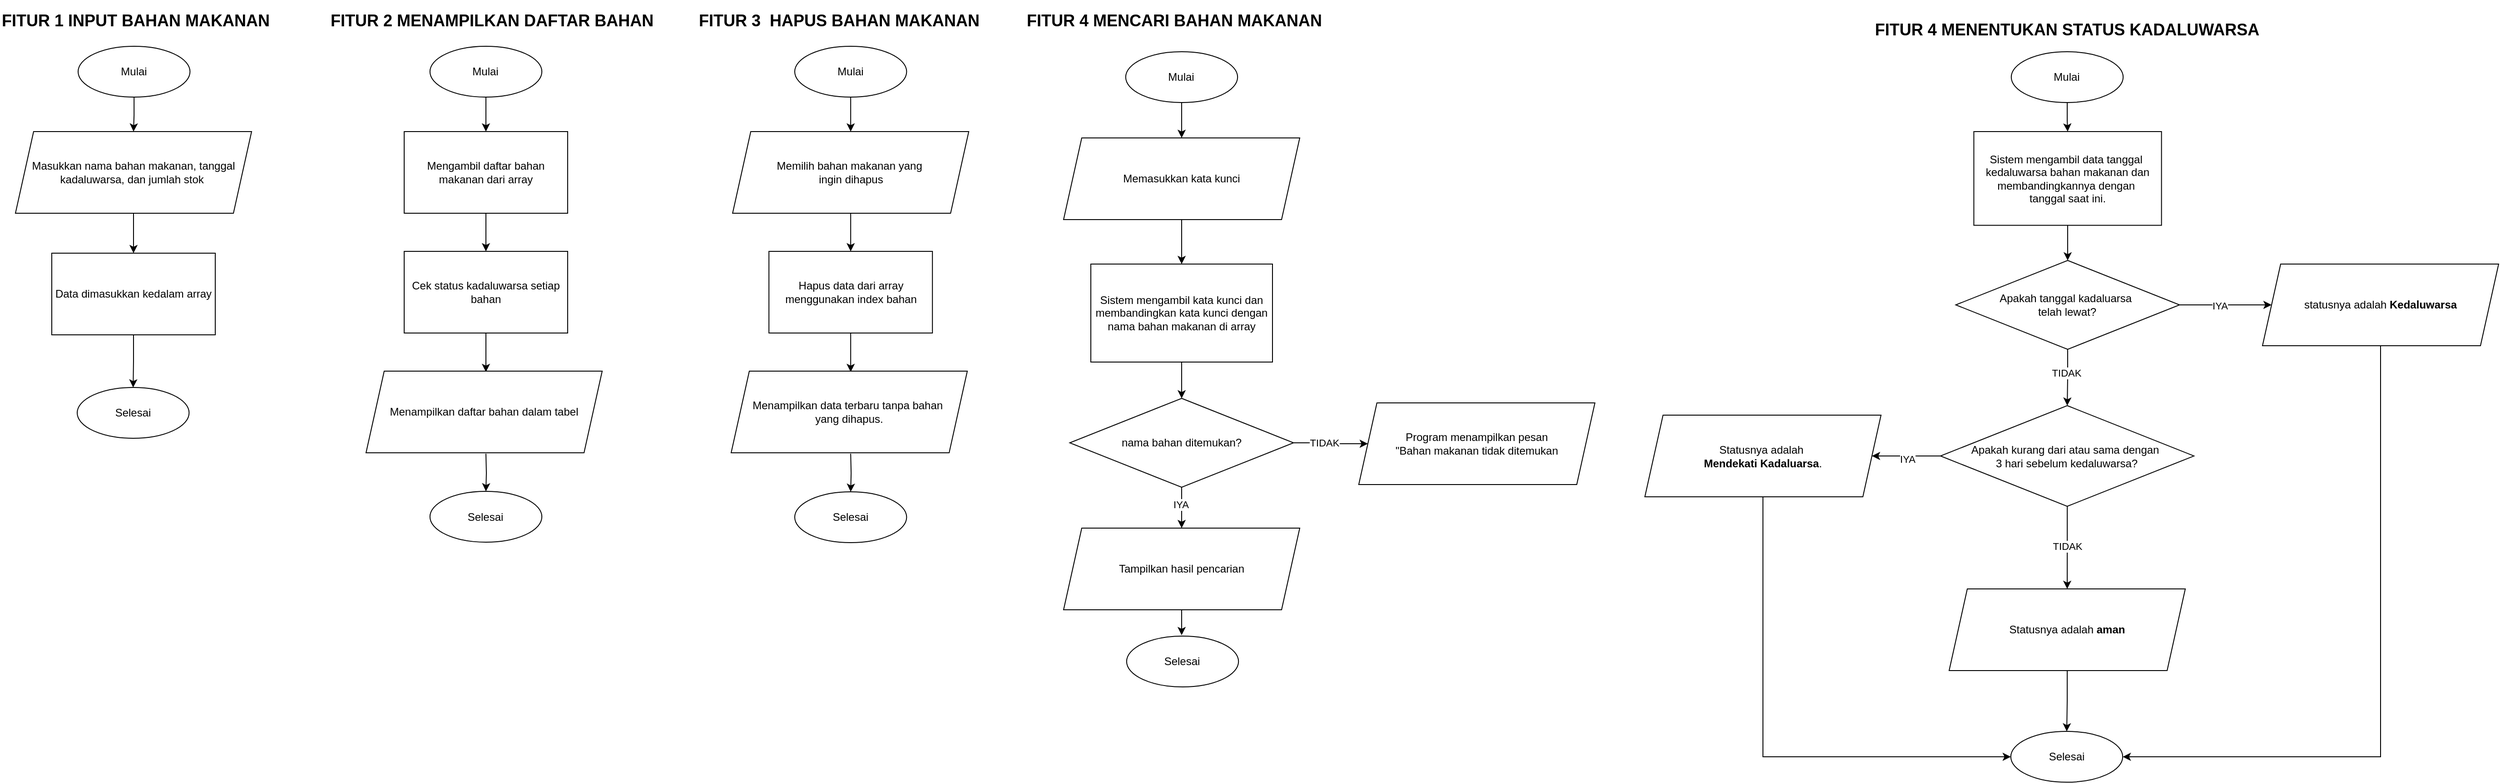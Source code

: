 <mxfile version="24.8.9">
  <diagram name="Halaman-1" id="tubBhJw3JJx4dtEUxwo_">
    <mxGraphModel dx="1278" dy="1458" grid="1" gridSize="10" guides="1" tooltips="1" connect="1" arrows="1" fold="1" page="1" pageScale="1" pageWidth="827" pageHeight="1169" math="0" shadow="0">
      <root>
        <mxCell id="0" />
        <mxCell id="1" parent="0" />
        <mxCell id="05znYk8Q_HuLaMp4aP0s-10" value="" style="edgeStyle=orthogonalEdgeStyle;rounded=0;orthogonalLoop=1;jettySize=auto;html=1;" parent="1" source="05znYk8Q_HuLaMp4aP0s-1" target="05znYk8Q_HuLaMp4aP0s-5" edge="1">
          <mxGeometry relative="1" as="geometry" />
        </mxCell>
        <mxCell id="05znYk8Q_HuLaMp4aP0s-1" value="Mulai" style="ellipse;whiteSpace=wrap;html=1;" parent="1" vertex="1">
          <mxGeometry x="265" y="94" width="123.2" height="56" as="geometry" />
        </mxCell>
        <mxCell id="05znYk8Q_HuLaMp4aP0s-2" value="&lt;h1 style=&quot;margin-top: 0px;&quot;&gt;&lt;font style=&quot;font-size: 18px;&quot;&gt;FITUR 1 INPUT BAHAN MAKANAN&lt;/font&gt;&lt;/h1&gt;" style="text;html=1;whiteSpace=wrap;overflow=hidden;rounded=0;" parent="1" vertex="1">
          <mxGeometry x="179" y="43" width="303" height="47" as="geometry" />
        </mxCell>
        <mxCell id="05znYk8Q_HuLaMp4aP0s-11" value="" style="edgeStyle=orthogonalEdgeStyle;rounded=0;orthogonalLoop=1;jettySize=auto;html=1;" parent="1" source="05znYk8Q_HuLaMp4aP0s-5" target="05znYk8Q_HuLaMp4aP0s-8" edge="1">
          <mxGeometry relative="1" as="geometry" />
        </mxCell>
        <mxCell id="05znYk8Q_HuLaMp4aP0s-5" value="Masukkan nama bahan makanan, tanggal kadaluwarsa, dan jumlah stok&amp;nbsp;" style="shape=parallelogram;perimeter=parallelogramPerimeter;whiteSpace=wrap;html=1;fixedSize=1;" parent="1" vertex="1">
          <mxGeometry x="196" y="188" width="260" height="90" as="geometry" />
        </mxCell>
        <mxCell id="05znYk8Q_HuLaMp4aP0s-12" value="" style="edgeStyle=orthogonalEdgeStyle;rounded=0;orthogonalLoop=1;jettySize=auto;html=1;" parent="1" source="05znYk8Q_HuLaMp4aP0s-8" target="05znYk8Q_HuLaMp4aP0s-9" edge="1">
          <mxGeometry relative="1" as="geometry" />
        </mxCell>
        <mxCell id="05znYk8Q_HuLaMp4aP0s-8" value="Data dimasukkan kedalam array" style="rounded=0;whiteSpace=wrap;html=1;" parent="1" vertex="1">
          <mxGeometry x="236" y="322" width="180" height="90" as="geometry" />
        </mxCell>
        <mxCell id="05znYk8Q_HuLaMp4aP0s-9" value="Selesai" style="ellipse;whiteSpace=wrap;html=1;" parent="1" vertex="1">
          <mxGeometry x="264" y="470" width="123.2" height="56" as="geometry" />
        </mxCell>
        <mxCell id="05znYk8Q_HuLaMp4aP0s-13" value="&lt;h1 style=&quot;margin-top: 0px;&quot;&gt;&lt;font style=&quot;font-size: 18px;&quot;&gt;FITUR 2 MENAMPILKAN DAFTAR BAHAN&lt;/font&gt;&lt;/h1&gt;" style="text;html=1;whiteSpace=wrap;overflow=hidden;rounded=0;" parent="1" vertex="1">
          <mxGeometry x="541" y="43" width="366" height="47" as="geometry" />
        </mxCell>
        <mxCell id="05znYk8Q_HuLaMp4aP0s-19" value="" style="edgeStyle=orthogonalEdgeStyle;rounded=0;orthogonalLoop=1;jettySize=auto;html=1;" parent="1" source="05znYk8Q_HuLaMp4aP0s-14" target="05znYk8Q_HuLaMp4aP0s-15" edge="1">
          <mxGeometry relative="1" as="geometry" />
        </mxCell>
        <mxCell id="05znYk8Q_HuLaMp4aP0s-14" value="Mulai" style="ellipse;whiteSpace=wrap;html=1;" parent="1" vertex="1">
          <mxGeometry x="652.4" y="94" width="123.2" height="56" as="geometry" />
        </mxCell>
        <mxCell id="05znYk8Q_HuLaMp4aP0s-20" value="" style="edgeStyle=orthogonalEdgeStyle;rounded=0;orthogonalLoop=1;jettySize=auto;html=1;" parent="1" source="05znYk8Q_HuLaMp4aP0s-15" target="05znYk8Q_HuLaMp4aP0s-16" edge="1">
          <mxGeometry relative="1" as="geometry" />
        </mxCell>
        <mxCell id="05znYk8Q_HuLaMp4aP0s-15" value="Mengambil daftar bahan makanan dari array" style="rounded=0;whiteSpace=wrap;html=1;" parent="1" vertex="1">
          <mxGeometry x="624" y="188" width="180" height="90" as="geometry" />
        </mxCell>
        <mxCell id="05znYk8Q_HuLaMp4aP0s-21" value="" style="edgeStyle=orthogonalEdgeStyle;rounded=0;orthogonalLoop=1;jettySize=auto;html=1;" parent="1" source="05znYk8Q_HuLaMp4aP0s-16" edge="1">
          <mxGeometry relative="1" as="geometry">
            <mxPoint x="714.0" y="453" as="targetPoint" />
          </mxGeometry>
        </mxCell>
        <mxCell id="05znYk8Q_HuLaMp4aP0s-16" value="Cek status kadaluwarsa setiap bahan" style="rounded=0;whiteSpace=wrap;html=1;" parent="1" vertex="1">
          <mxGeometry x="624" y="320" width="180" height="90" as="geometry" />
        </mxCell>
        <mxCell id="05znYk8Q_HuLaMp4aP0s-22" value="" style="edgeStyle=orthogonalEdgeStyle;rounded=0;orthogonalLoop=1;jettySize=auto;html=1;" parent="1" target="05znYk8Q_HuLaMp4aP0s-18" edge="1">
          <mxGeometry relative="1" as="geometry">
            <mxPoint x="714.0" y="543" as="sourcePoint" />
          </mxGeometry>
        </mxCell>
        <mxCell id="05znYk8Q_HuLaMp4aP0s-18" value="Selesai" style="ellipse;whiteSpace=wrap;html=1;" parent="1" vertex="1">
          <mxGeometry x="652.4" y="584.5" width="123.2" height="56" as="geometry" />
        </mxCell>
        <mxCell id="05znYk8Q_HuLaMp4aP0s-23" value="&lt;h1 style=&quot;margin-top: 0px;&quot;&gt;&lt;font style=&quot;font-size: 18px;&quot;&gt;FITUR 3&amp;nbsp; HAPUS BAHAN MAKANAN&lt;/font&gt;&lt;/h1&gt;" style="text;html=1;whiteSpace=wrap;overflow=hidden;rounded=0;align=center;" parent="1" vertex="1">
          <mxGeometry x="920" y="43" width="366" height="47" as="geometry" />
        </mxCell>
        <mxCell id="05znYk8Q_HuLaMp4aP0s-24" value="&lt;h1 style=&quot;margin-top: 0px;&quot;&gt;&lt;font style=&quot;font-size: 18px;&quot;&gt;FITUR 4 MENCARI BAHAN MAKANAN&lt;/font&gt;&lt;/h1&gt;" style="text;html=1;whiteSpace=wrap;overflow=hidden;rounded=0;align=center;" parent="1" vertex="1">
          <mxGeometry x="1289" y="43" width="366" height="47" as="geometry" />
        </mxCell>
        <mxCell id="05znYk8Q_HuLaMp4aP0s-30" value="" style="edgeStyle=orthogonalEdgeStyle;rounded=0;orthogonalLoop=1;jettySize=auto;html=1;" parent="1" source="05znYk8Q_HuLaMp4aP0s-25" target="05znYk8Q_HuLaMp4aP0s-26" edge="1">
          <mxGeometry relative="1" as="geometry" />
        </mxCell>
        <mxCell id="05znYk8Q_HuLaMp4aP0s-25" value="Mulai" style="ellipse;whiteSpace=wrap;html=1;" parent="1" vertex="1">
          <mxGeometry x="1054" y="94" width="123.2" height="56" as="geometry" />
        </mxCell>
        <mxCell id="05znYk8Q_HuLaMp4aP0s-31" value="" style="edgeStyle=orthogonalEdgeStyle;rounded=0;orthogonalLoop=1;jettySize=auto;html=1;" parent="1" source="05znYk8Q_HuLaMp4aP0s-26" target="05znYk8Q_HuLaMp4aP0s-27" edge="1">
          <mxGeometry relative="1" as="geometry" />
        </mxCell>
        <mxCell id="05znYk8Q_HuLaMp4aP0s-26" value="Memilih bahan makanan yang&amp;nbsp;&lt;div&gt;ingin dihapus&lt;/div&gt;" style="shape=parallelogram;perimeter=parallelogramPerimeter;whiteSpace=wrap;html=1;fixedSize=1;" parent="1" vertex="1">
          <mxGeometry x="985.6" y="188" width="260" height="90" as="geometry" />
        </mxCell>
        <mxCell id="05znYk8Q_HuLaMp4aP0s-32" value="" style="edgeStyle=orthogonalEdgeStyle;rounded=0;orthogonalLoop=1;jettySize=auto;html=1;" parent="1" source="05znYk8Q_HuLaMp4aP0s-27" edge="1">
          <mxGeometry relative="1" as="geometry">
            <mxPoint x="1115.6" y="453" as="targetPoint" />
          </mxGeometry>
        </mxCell>
        <mxCell id="05znYk8Q_HuLaMp4aP0s-27" value="Hapus data dari array menggunakan index bahan" style="rounded=0;whiteSpace=wrap;html=1;" parent="1" vertex="1">
          <mxGeometry x="1025.6" y="320" width="180" height="90" as="geometry" />
        </mxCell>
        <mxCell id="05znYk8Q_HuLaMp4aP0s-33" value="" style="edgeStyle=orthogonalEdgeStyle;rounded=0;orthogonalLoop=1;jettySize=auto;html=1;" parent="1" target="05znYk8Q_HuLaMp4aP0s-29" edge="1">
          <mxGeometry relative="1" as="geometry">
            <mxPoint x="1115.6" y="543" as="sourcePoint" />
          </mxGeometry>
        </mxCell>
        <mxCell id="05znYk8Q_HuLaMp4aP0s-29" value="Selesai" style="ellipse;whiteSpace=wrap;html=1;" parent="1" vertex="1">
          <mxGeometry x="1054" y="585" width="123.2" height="56" as="geometry" />
        </mxCell>
        <mxCell id="05znYk8Q_HuLaMp4aP0s-39" value="" style="edgeStyle=orthogonalEdgeStyle;rounded=0;orthogonalLoop=1;jettySize=auto;html=1;" parent="1" source="05znYk8Q_HuLaMp4aP0s-34" target="05znYk8Q_HuLaMp4aP0s-35" edge="1">
          <mxGeometry relative="1" as="geometry" />
        </mxCell>
        <mxCell id="05znYk8Q_HuLaMp4aP0s-34" value="Mulai" style="ellipse;whiteSpace=wrap;html=1;" parent="1" vertex="1">
          <mxGeometry x="1418.4" y="100" width="123.2" height="56" as="geometry" />
        </mxCell>
        <mxCell id="05znYk8Q_HuLaMp4aP0s-40" value="" style="edgeStyle=orthogonalEdgeStyle;rounded=0;orthogonalLoop=1;jettySize=auto;html=1;" parent="1" source="05znYk8Q_HuLaMp4aP0s-35" target="05znYk8Q_HuLaMp4aP0s-36" edge="1">
          <mxGeometry relative="1" as="geometry" />
        </mxCell>
        <mxCell id="05znYk8Q_HuLaMp4aP0s-35" value="Memasukkan kata kunci" style="shape=parallelogram;perimeter=parallelogramPerimeter;whiteSpace=wrap;html=1;fixedSize=1;" parent="1" vertex="1">
          <mxGeometry x="1350" y="195" width="260" height="90" as="geometry" />
        </mxCell>
        <mxCell id="sOSSev5MjsCT4ROyeh_w-38" value="" style="edgeStyle=orthogonalEdgeStyle;rounded=0;orthogonalLoop=1;jettySize=auto;html=1;" edge="1" parent="1" source="05znYk8Q_HuLaMp4aP0s-36" target="sOSSev5MjsCT4ROyeh_w-36">
          <mxGeometry relative="1" as="geometry" />
        </mxCell>
        <mxCell id="05znYk8Q_HuLaMp4aP0s-36" value="Sistem mengambil kata kunci dan membandingkan kata kunci dengan nama bahan makanan di array" style="rounded=0;whiteSpace=wrap;html=1;" parent="1" vertex="1">
          <mxGeometry x="1380" y="334" width="200" height="108" as="geometry" />
        </mxCell>
        <mxCell id="05znYk8Q_HuLaMp4aP0s-38" value="Selesai" style="ellipse;whiteSpace=wrap;html=1;" parent="1" vertex="1">
          <mxGeometry x="1419.41" y="744" width="123.2" height="56" as="geometry" />
        </mxCell>
        <mxCell id="05znYk8Q_HuLaMp4aP0s-44" value="" style="edgeStyle=orthogonalEdgeStyle;rounded=0;orthogonalLoop=1;jettySize=auto;html=1;" parent="1" source="05znYk8Q_HuLaMp4aP0s-45" edge="1">
          <mxGeometry relative="1" as="geometry">
            <mxPoint x="1480.01" y="743" as="targetPoint" />
          </mxGeometry>
        </mxCell>
        <mxCell id="05znYk8Q_HuLaMp4aP0s-45" value="Tampilkan hasil pencarian" style="shape=parallelogram;perimeter=parallelogramPerimeter;whiteSpace=wrap;html=1;fixedSize=1;" parent="1" vertex="1">
          <mxGeometry x="1350.01" y="625" width="260" height="90" as="geometry" />
        </mxCell>
        <mxCell id="05znYk8Q_HuLaMp4aP0s-46" value="Menampilkan data terbaru tanpa bahan&amp;nbsp;&lt;div&gt;yang dihapus.&lt;/div&gt;" style="shape=parallelogram;perimeter=parallelogramPerimeter;whiteSpace=wrap;html=1;fixedSize=1;" parent="1" vertex="1">
          <mxGeometry x="984" y="452" width="260" height="90" as="geometry" />
        </mxCell>
        <mxCell id="05znYk8Q_HuLaMp4aP0s-48" value="Menampilkan daftar bahan dalam tabel" style="shape=parallelogram;perimeter=parallelogramPerimeter;whiteSpace=wrap;html=1;fixedSize=1;" parent="1" vertex="1">
          <mxGeometry x="582" y="452" width="260" height="90" as="geometry" />
        </mxCell>
        <mxCell id="sOSSev5MjsCT4ROyeh_w-2" value="&lt;h1 style=&quot;margin-top: 0px;&quot;&gt;&lt;font style=&quot;font-size: 18px;&quot;&gt;FITUR 4 MENENTUKAN STATUS KADALUWARSA&lt;/font&gt;&lt;/h1&gt;" style="text;html=1;whiteSpace=wrap;overflow=hidden;rounded=0;align=center;" vertex="1" parent="1">
          <mxGeometry x="2220" y="53" width="470" height="47" as="geometry" />
        </mxCell>
        <mxCell id="sOSSev5MjsCT4ROyeh_w-31" value="" style="edgeStyle=orthogonalEdgeStyle;rounded=0;orthogonalLoop=1;jettySize=auto;html=1;" edge="1" parent="1" source="sOSSev5MjsCT4ROyeh_w-4" target="sOSSev5MjsCT4ROyeh_w-30">
          <mxGeometry relative="1" as="geometry" />
        </mxCell>
        <mxCell id="sOSSev5MjsCT4ROyeh_w-4" value="Mulai" style="ellipse;whiteSpace=wrap;html=1;" vertex="1" parent="1">
          <mxGeometry x="2393.4" y="100" width="123.2" height="56" as="geometry" />
        </mxCell>
        <mxCell id="sOSSev5MjsCT4ROyeh_w-9" value="Selesai" style="ellipse;whiteSpace=wrap;html=1;" vertex="1" parent="1">
          <mxGeometry x="2392.9" y="849.02" width="123.2" height="56" as="geometry" />
        </mxCell>
        <mxCell id="sOSSev5MjsCT4ROyeh_w-24" style="edgeStyle=orthogonalEdgeStyle;rounded=0;orthogonalLoop=1;jettySize=auto;html=1;exitX=0.5;exitY=1;exitDx=0;exitDy=0;entryX=1;entryY=0.5;entryDx=0;entryDy=0;" edge="1" parent="1" source="sOSSev5MjsCT4ROyeh_w-12" target="sOSSev5MjsCT4ROyeh_w-9">
          <mxGeometry relative="1" as="geometry" />
        </mxCell>
        <mxCell id="sOSSev5MjsCT4ROyeh_w-12" value="statusnya adalah &lt;strong&gt;Kedaluwarsa&lt;/strong&gt;" style="shape=parallelogram;perimeter=parallelogramPerimeter;whiteSpace=wrap;html=1;fixedSize=1;" vertex="1" parent="1">
          <mxGeometry x="2670" y="334" width="260" height="90" as="geometry" />
        </mxCell>
        <mxCell id="sOSSev5MjsCT4ROyeh_w-18" value="" style="edgeStyle=orthogonalEdgeStyle;rounded=0;orthogonalLoop=1;jettySize=auto;html=1;" edge="1" parent="1" source="sOSSev5MjsCT4ROyeh_w-13" target="sOSSev5MjsCT4ROyeh_w-15">
          <mxGeometry relative="1" as="geometry" />
        </mxCell>
        <mxCell id="sOSSev5MjsCT4ROyeh_w-28" value="TIDAK" style="edgeLabel;html=1;align=center;verticalAlign=middle;resizable=0;points=[];" vertex="1" connectable="0" parent="sOSSev5MjsCT4ROyeh_w-18">
          <mxGeometry x="-0.179" y="-2" relative="1" as="geometry">
            <mxPoint as="offset" />
          </mxGeometry>
        </mxCell>
        <mxCell id="sOSSev5MjsCT4ROyeh_w-19" value="" style="edgeStyle=orthogonalEdgeStyle;rounded=0;orthogonalLoop=1;jettySize=auto;html=1;" edge="1" parent="1" source="sOSSev5MjsCT4ROyeh_w-13" target="sOSSev5MjsCT4ROyeh_w-12">
          <mxGeometry relative="1" as="geometry" />
        </mxCell>
        <mxCell id="sOSSev5MjsCT4ROyeh_w-29" value="IYA" style="edgeLabel;html=1;align=center;verticalAlign=middle;resizable=0;points=[];" vertex="1" connectable="0" parent="sOSSev5MjsCT4ROyeh_w-19">
          <mxGeometry x="-0.129" y="-1" relative="1" as="geometry">
            <mxPoint as="offset" />
          </mxGeometry>
        </mxCell>
        <mxCell id="sOSSev5MjsCT4ROyeh_w-13" value="Apakah tanggal kadaluarsa&amp;nbsp;&lt;div&gt;telah lewat?&lt;/div&gt;" style="rhombus;whiteSpace=wrap;html=1;" vertex="1" parent="1">
          <mxGeometry x="2332.32" y="330" width="246.37" height="98" as="geometry" />
        </mxCell>
        <mxCell id="sOSSev5MjsCT4ROyeh_w-20" value="" style="edgeStyle=orthogonalEdgeStyle;rounded=0;orthogonalLoop=1;jettySize=auto;html=1;" edge="1" parent="1" source="sOSSev5MjsCT4ROyeh_w-15" target="sOSSev5MjsCT4ROyeh_w-16">
          <mxGeometry relative="1" as="geometry" />
        </mxCell>
        <mxCell id="sOSSev5MjsCT4ROyeh_w-26" value="IYA" style="edgeLabel;html=1;align=center;verticalAlign=middle;resizable=0;points=[];" vertex="1" connectable="0" parent="sOSSev5MjsCT4ROyeh_w-20">
          <mxGeometry x="-0.034" y="3" relative="1" as="geometry">
            <mxPoint as="offset" />
          </mxGeometry>
        </mxCell>
        <mxCell id="sOSSev5MjsCT4ROyeh_w-21" value="" style="edgeStyle=orthogonalEdgeStyle;rounded=0;orthogonalLoop=1;jettySize=auto;html=1;" edge="1" parent="1" source="sOSSev5MjsCT4ROyeh_w-15" target="sOSSev5MjsCT4ROyeh_w-17">
          <mxGeometry relative="1" as="geometry" />
        </mxCell>
        <mxCell id="sOSSev5MjsCT4ROyeh_w-27" value="TIDAK" style="edgeLabel;html=1;align=center;verticalAlign=middle;resizable=0;points=[];" vertex="1" connectable="0" parent="sOSSev5MjsCT4ROyeh_w-21">
          <mxGeometry x="-0.045" relative="1" as="geometry">
            <mxPoint as="offset" />
          </mxGeometry>
        </mxCell>
        <mxCell id="sOSSev5MjsCT4ROyeh_w-15" value="Apakah kurang dari atau sama dengan&amp;nbsp;&lt;div&gt;3 hari sebelum kedaluwarsa?&lt;/div&gt;" style="rhombus;whiteSpace=wrap;html=1;" vertex="1" parent="1">
          <mxGeometry x="2315.47" y="490" width="279.05" height="111" as="geometry" />
        </mxCell>
        <mxCell id="sOSSev5MjsCT4ROyeh_w-23" style="edgeStyle=orthogonalEdgeStyle;rounded=0;orthogonalLoop=1;jettySize=auto;html=1;exitX=0.5;exitY=1;exitDx=0;exitDy=0;entryX=0;entryY=0.5;entryDx=0;entryDy=0;" edge="1" parent="1" source="sOSSev5MjsCT4ROyeh_w-16" target="sOSSev5MjsCT4ROyeh_w-9">
          <mxGeometry relative="1" as="geometry" />
        </mxCell>
        <mxCell id="sOSSev5MjsCT4ROyeh_w-16" value="Statusnya adalah&amp;nbsp;&lt;div&gt;&lt;strong&gt;Mendekati Kadaluarsa&lt;/strong&gt;.&lt;/div&gt;" style="shape=parallelogram;perimeter=parallelogramPerimeter;whiteSpace=wrap;html=1;fixedSize=1;" vertex="1" parent="1">
          <mxGeometry x="1990" y="500.5" width="260" height="90" as="geometry" />
        </mxCell>
        <mxCell id="sOSSev5MjsCT4ROyeh_w-25" value="" style="edgeStyle=orthogonalEdgeStyle;rounded=0;orthogonalLoop=1;jettySize=auto;html=1;" edge="1" parent="1" source="sOSSev5MjsCT4ROyeh_w-17" target="sOSSev5MjsCT4ROyeh_w-9">
          <mxGeometry relative="1" as="geometry" />
        </mxCell>
        <mxCell id="sOSSev5MjsCT4ROyeh_w-17" value="Statusnya adalah &lt;b&gt;aman&lt;/b&gt;" style="shape=parallelogram;perimeter=parallelogramPerimeter;whiteSpace=wrap;html=1;fixedSize=1;" vertex="1" parent="1">
          <mxGeometry x="2325" y="692.02" width="260" height="90" as="geometry" />
        </mxCell>
        <mxCell id="sOSSev5MjsCT4ROyeh_w-32" value="" style="edgeStyle=orthogonalEdgeStyle;rounded=0;orthogonalLoop=1;jettySize=auto;html=1;" edge="1" parent="1" source="sOSSev5MjsCT4ROyeh_w-30" target="sOSSev5MjsCT4ROyeh_w-13">
          <mxGeometry relative="1" as="geometry" />
        </mxCell>
        <mxCell id="sOSSev5MjsCT4ROyeh_w-30" value="Sistem mengambil data tanggal&amp;nbsp;&lt;div&gt;kedaluwarsa bahan makanan dan membandingkannya dengan&amp;nbsp;&lt;/div&gt;&lt;div&gt;tanggal saat ini.&lt;/div&gt;" style="rounded=0;whiteSpace=wrap;html=1;" vertex="1" parent="1">
          <mxGeometry x="2352.21" y="188" width="206.6" height="103.3" as="geometry" />
        </mxCell>
        <mxCell id="sOSSev5MjsCT4ROyeh_w-34" value="Program menampilkan pesan&lt;div&gt;&quot;Bahan makanan tidak ditemukan&lt;/div&gt;" style="shape=parallelogram;perimeter=parallelogramPerimeter;whiteSpace=wrap;html=1;fixedSize=1;" vertex="1" parent="1">
          <mxGeometry x="1675" y="487" width="260" height="90" as="geometry" />
        </mxCell>
        <mxCell id="sOSSev5MjsCT4ROyeh_w-37" value="" style="edgeStyle=orthogonalEdgeStyle;rounded=0;orthogonalLoop=1;jettySize=auto;html=1;" edge="1" parent="1" source="sOSSev5MjsCT4ROyeh_w-36" target="05znYk8Q_HuLaMp4aP0s-45">
          <mxGeometry relative="1" as="geometry" />
        </mxCell>
        <mxCell id="sOSSev5MjsCT4ROyeh_w-41" value="IYA" style="edgeLabel;html=1;align=center;verticalAlign=middle;resizable=0;points=[];" vertex="1" connectable="0" parent="sOSSev5MjsCT4ROyeh_w-37">
          <mxGeometry x="-0.15" y="-1" relative="1" as="geometry">
            <mxPoint as="offset" />
          </mxGeometry>
        </mxCell>
        <mxCell id="sOSSev5MjsCT4ROyeh_w-39" value="" style="edgeStyle=orthogonalEdgeStyle;rounded=0;orthogonalLoop=1;jettySize=auto;html=1;" edge="1" parent="1" source="sOSSev5MjsCT4ROyeh_w-36" target="sOSSev5MjsCT4ROyeh_w-34">
          <mxGeometry relative="1" as="geometry" />
        </mxCell>
        <mxCell id="sOSSev5MjsCT4ROyeh_w-40" value="TIDAK" style="edgeLabel;html=1;align=center;verticalAlign=middle;resizable=0;points=[];" vertex="1" connectable="0" parent="sOSSev5MjsCT4ROyeh_w-39">
          <mxGeometry x="-0.403" relative="1" as="geometry">
            <mxPoint x="9" as="offset" />
          </mxGeometry>
        </mxCell>
        <mxCell id="sOSSev5MjsCT4ROyeh_w-36" value="nama bahan ditemukan?" style="rhombus;whiteSpace=wrap;html=1;" vertex="1" parent="1">
          <mxGeometry x="1356.82" y="482" width="246.37" height="98" as="geometry" />
        </mxCell>
      </root>
    </mxGraphModel>
  </diagram>
</mxfile>
